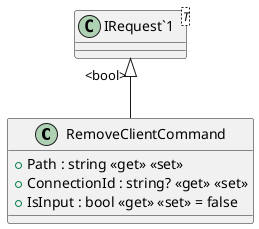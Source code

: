 @startuml
class RemoveClientCommand {
    + Path : string <<get>> <<set>>
    + ConnectionId : string? <<get>> <<set>>
    + IsInput : bool <<get>> <<set>> = false
}
class "IRequest`1"<T> {
}
"IRequest`1" "<bool>" <|-- RemoveClientCommand
@enduml
